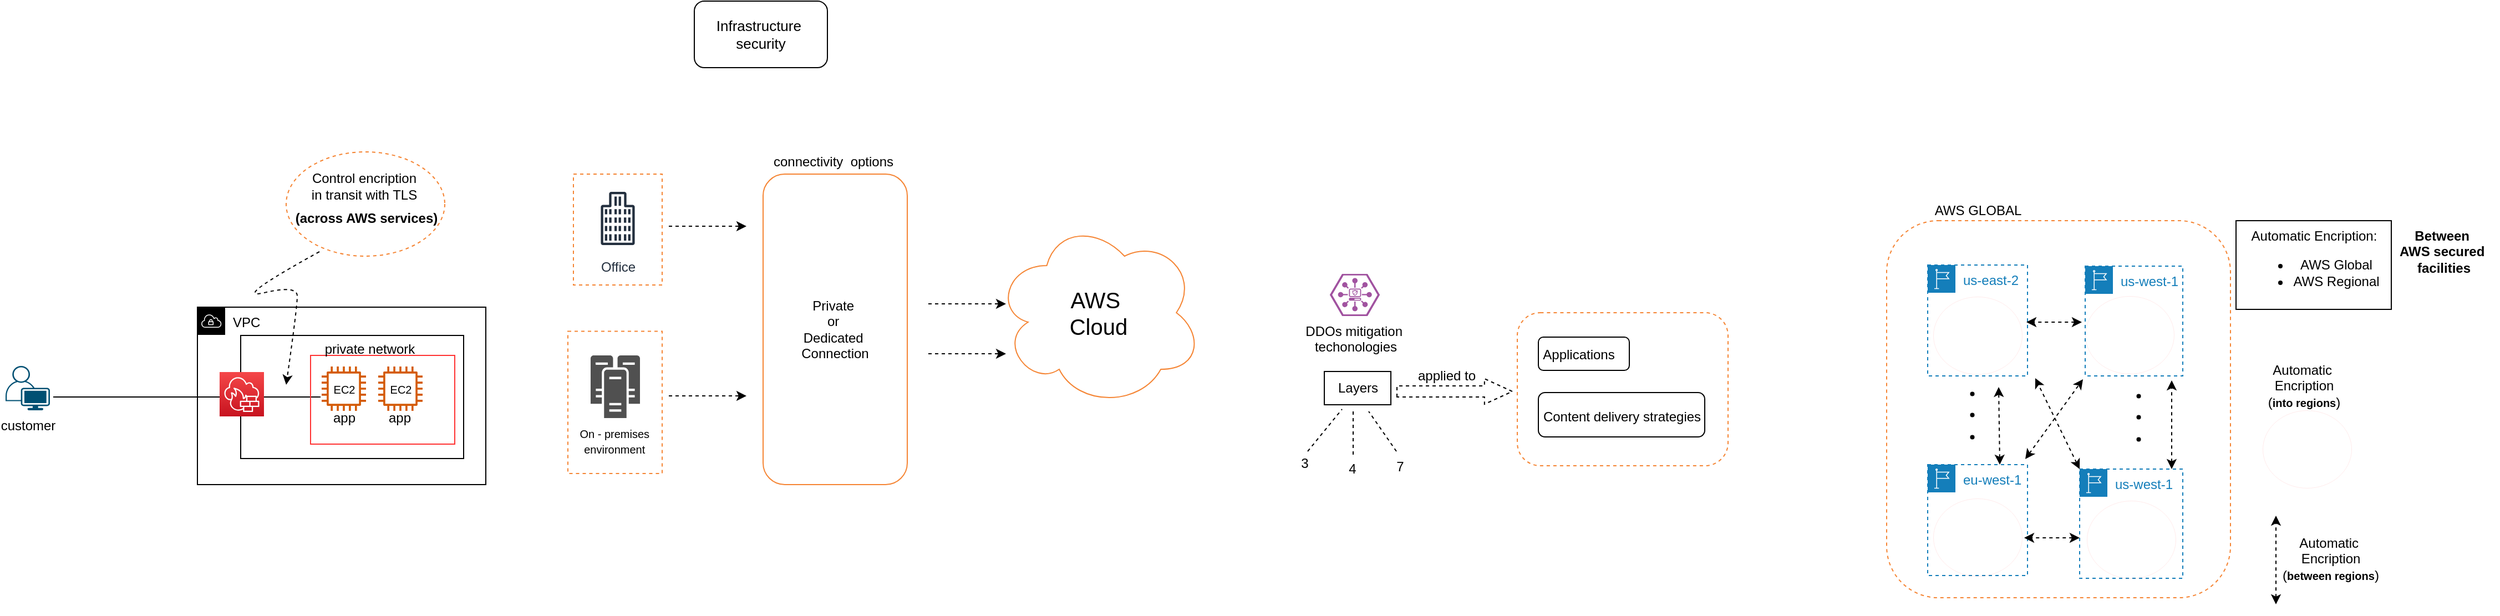 <mxfile version="20.1.4" type="github">
  <diagram id="qvYg9TJNYh_p_2qdCzhL" name="Page-1">
    <mxGraphModel dx="10190" dy="2225" grid="1" gridSize="10" guides="1" tooltips="1" connect="1" arrows="1" fold="1" page="1" pageScale="1" pageWidth="2336" pageHeight="1654" math="0" shadow="0">
      <root>
        <mxCell id="0" />
        <mxCell id="1" parent="0" />
        <mxCell id="hk6j71dAJvdS6BKl5xrb-116" value="" style="ellipse;whiteSpace=wrap;html=1;dashed=1;fontSize=12;fontColor=#000000;strokeColor=#FF3333;strokeWidth=0;fillColor=none;gradientColor=none;" vertex="1" parent="1">
          <mxGeometry x="-7414" y="-1300" width="80" height="70" as="geometry" />
        </mxCell>
        <mxCell id="hk6j71dAJvdS6BKl5xrb-83" value="" style="rounded=1;whiteSpace=wrap;html=1;dashed=1;fontSize=12;fontColor=#000000;strokeColor=#F58534;fillColor=none;gradientColor=none;" vertex="1" parent="1">
          <mxGeometry x="-7593" y="-1368" width="310" height="340" as="geometry" />
        </mxCell>
        <mxCell id="hk6j71dAJvdS6BKl5xrb-41" value="" style="ellipse;whiteSpace=wrap;html=1;fontSize=12;fontColor=#000000;strokeColor=#F58534;fillColor=none;gradientColor=none;dashed=1;" vertex="1" parent="1">
          <mxGeometry x="-9036" y="-1430" width="143" height="94" as="geometry" />
        </mxCell>
        <mxCell id="hk6j71dAJvdS6BKl5xrb-33" value="" style="endArrow=none;html=1;rounded=0;fontSize=12;fontColor=#000000;entryX=0.171;entryY=-0.129;entryDx=0;entryDy=0;entryPerimeter=0;" edge="1" parent="1">
          <mxGeometry width="50" height="50" relative="1" as="geometry">
            <mxPoint x="-9246" y="-1209" as="sourcePoint" />
            <mxPoint x="-9005" y="-1209" as="targetPoint" />
          </mxGeometry>
        </mxCell>
        <mxCell id="hk6j71dAJvdS6BKl5xrb-3" value="Infrastructure&amp;nbsp;&lt;br style=&quot;font-size: 13px;&quot;&gt;security" style="rounded=1;whiteSpace=wrap;html=1;fontColor=#000000;strokeColor=#000000;fillColor=none;gradientColor=default;fontSize=13;" vertex="1" parent="1">
          <mxGeometry x="-8668" y="-1566" width="120" height="60" as="geometry" />
        </mxCell>
        <mxCell id="hk6j71dAJvdS6BKl5xrb-4" value="&lt;font color=&quot;#000000&quot;&gt;VPC&lt;/font&gt;" style="points=[[0,0],[0.25,0],[0.5,0],[0.75,0],[1,0],[1,0.25],[1,0.5],[1,0.75],[1,1],[0.75,1],[0.5,1],[0.25,1],[0,1],[0,0.75],[0,0.5],[0,0.25]];outlineConnect=0;gradientColor=none;html=1;whiteSpace=wrap;fontSize=12;fontStyle=0;container=1;pointerEvents=0;collapsible=0;recursiveResize=0;shape=mxgraph.aws4.group;grIcon=mxgraph.aws4.group_vpc;strokeColor=#000000;fillColor=none;verticalAlign=top;align=left;spacingLeft=30;fontColor=#AAB7B8;dashed=0;" vertex="1" parent="1">
          <mxGeometry x="-9116" y="-1290" width="260" height="160" as="geometry" />
        </mxCell>
        <mxCell id="hk6j71dAJvdS6BKl5xrb-15" value="" style="rounded=0;whiteSpace=wrap;html=1;fontSize=10;fontColor=#000000;strokeColor=#FF3333;fillColor=none;gradientColor=none;" vertex="1" parent="hk6j71dAJvdS6BKl5xrb-4">
          <mxGeometry x="102" y="43.5" width="130" height="80" as="geometry" />
        </mxCell>
        <mxCell id="hk6j71dAJvdS6BKl5xrb-6" value="" style="rounded=0;whiteSpace=wrap;html=1;fontSize=13;fontColor=#000000;strokeColor=#000000;fillColor=none;gradientColor=default;" vertex="1" parent="hk6j71dAJvdS6BKl5xrb-4">
          <mxGeometry x="39" y="25.5" width="201" height="111" as="geometry" />
        </mxCell>
        <mxCell id="hk6j71dAJvdS6BKl5xrb-5" value="" style="sketch=0;points=[[0,0,0],[0.25,0,0],[0.5,0,0],[0.75,0,0],[1,0,0],[0,1,0],[0.25,1,0],[0.5,1,0],[0.75,1,0],[1,1,0],[0,0.25,0],[0,0.5,0],[0,0.75,0],[1,0.25,0],[1,0.5,0],[1,0.75,0]];outlineConnect=0;fontColor=#232F3E;gradientColor=#F54749;gradientDirection=north;fillColor=#C7131F;strokeColor=#ffffff;dashed=0;verticalLabelPosition=bottom;verticalAlign=top;align=center;html=1;fontSize=12;fontStyle=0;aspect=fixed;shape=mxgraph.aws4.resourceIcon;resIcon=mxgraph.aws4.network_firewall;" vertex="1" parent="hk6j71dAJvdS6BKl5xrb-4">
          <mxGeometry x="20" y="58.5" width="40" height="40" as="geometry" />
        </mxCell>
        <mxCell id="hk6j71dAJvdS6BKl5xrb-14" value="" style="group" vertex="1" connectable="0" parent="hk6j71dAJvdS6BKl5xrb-4">
          <mxGeometry x="163" y="53.5" width="40" height="40" as="geometry" />
        </mxCell>
        <mxCell id="hk6j71dAJvdS6BKl5xrb-8" value="" style="sketch=0;outlineConnect=0;fontColor=#232F3E;gradientColor=none;fillColor=#D45B07;strokeColor=none;dashed=0;verticalLabelPosition=bottom;verticalAlign=top;align=center;html=1;fontSize=12;fontStyle=0;aspect=fixed;pointerEvents=1;shape=mxgraph.aws4.ec2_m1_mac_instance;" vertex="1" parent="hk6j71dAJvdS6BKl5xrb-14">
          <mxGeometry width="40" height="40" as="geometry" />
        </mxCell>
        <mxCell id="hk6j71dAJvdS6BKl5xrb-13" value="" style="rounded=0;whiteSpace=wrap;html=1;fontSize=12;fontColor=#000000;strokeColor=none;fillColor=#FFFFFF;gradientColor=none;" vertex="1" parent="hk6j71dAJvdS6BKl5xrb-14">
          <mxGeometry x="9" y="9" width="22" height="22" as="geometry" />
        </mxCell>
        <mxCell id="hk6j71dAJvdS6BKl5xrb-9" value="&lt;font style=&quot;font-size: 10px;&quot;&gt;EC2&lt;/font&gt;" style="text;html=1;align=center;verticalAlign=middle;resizable=0;points=[];autosize=1;strokeColor=none;fillColor=none;fontSize=12;fontColor=#000000;" vertex="1" parent="hk6j71dAJvdS6BKl5xrb-14">
          <mxGeometry y="5" width="40" height="30" as="geometry" />
        </mxCell>
        <mxCell id="hk6j71dAJvdS6BKl5xrb-18" value="" style="group" vertex="1" connectable="0" parent="hk6j71dAJvdS6BKl5xrb-4">
          <mxGeometry x="112" y="53.5" width="40" height="40" as="geometry" />
        </mxCell>
        <mxCell id="hk6j71dAJvdS6BKl5xrb-19" value="" style="sketch=0;outlineConnect=0;fontColor=#232F3E;gradientColor=none;fillColor=#D45B07;strokeColor=none;dashed=0;verticalLabelPosition=bottom;verticalAlign=top;align=center;html=1;fontSize=12;fontStyle=0;aspect=fixed;pointerEvents=1;shape=mxgraph.aws4.ec2_m1_mac_instance;" vertex="1" parent="hk6j71dAJvdS6BKl5xrb-18">
          <mxGeometry width="40" height="40" as="geometry" />
        </mxCell>
        <mxCell id="hk6j71dAJvdS6BKl5xrb-20" value="" style="rounded=0;whiteSpace=wrap;html=1;fontSize=12;fontColor=#000000;strokeColor=none;fillColor=#FFFFFF;gradientColor=none;" vertex="1" parent="hk6j71dAJvdS6BKl5xrb-18">
          <mxGeometry x="9" y="9" width="22" height="22" as="geometry" />
        </mxCell>
        <mxCell id="hk6j71dAJvdS6BKl5xrb-21" value="&lt;font style=&quot;font-size: 10px;&quot;&gt;EC2&lt;/font&gt;" style="text;html=1;align=center;verticalAlign=middle;resizable=0;points=[];autosize=1;strokeColor=none;fillColor=none;fontSize=12;fontColor=#000000;" vertex="1" parent="hk6j71dAJvdS6BKl5xrb-18">
          <mxGeometry y="5" width="40" height="30" as="geometry" />
        </mxCell>
        <mxCell id="hk6j71dAJvdS6BKl5xrb-22" value="app" style="text;html=1;align=center;verticalAlign=middle;resizable=0;points=[];autosize=1;strokeColor=none;fillColor=none;fontSize=12;fontColor=#000000;" vertex="1" parent="hk6j71dAJvdS6BKl5xrb-4">
          <mxGeometry x="162" y="84.5" width="40" height="30" as="geometry" />
        </mxCell>
        <mxCell id="hk6j71dAJvdS6BKl5xrb-23" value="app" style="text;html=1;align=center;verticalAlign=middle;resizable=0;points=[];autosize=1;strokeColor=none;fillColor=none;fontSize=12;fontColor=#000000;" vertex="1" parent="hk6j71dAJvdS6BKl5xrb-4">
          <mxGeometry x="112" y="84.5" width="40" height="30" as="geometry" />
        </mxCell>
        <mxCell id="hk6j71dAJvdS6BKl5xrb-16" value="&lt;font style=&quot;font-size: 12px;&quot;&gt;private network&lt;/font&gt;" style="text;html=1;align=center;verticalAlign=middle;resizable=0;points=[];autosize=1;strokeColor=none;fillColor=none;fontSize=10;fontColor=#000000;" vertex="1" parent="hk6j71dAJvdS6BKl5xrb-4">
          <mxGeometry x="105" y="22.5" width="100" height="30" as="geometry" />
        </mxCell>
        <mxCell id="hk6j71dAJvdS6BKl5xrb-24" value="customer" style="points=[[0.35,0,0],[0.98,0.51,0],[1,0.71,0],[0.67,1,0],[0,0.795,0],[0,0.65,0]];verticalLabelPosition=bottom;sketch=0;html=1;verticalAlign=top;aspect=fixed;align=center;pointerEvents=1;shape=mxgraph.cisco19.user;fillColor=#005073;strokeColor=none;fontSize=12;fontColor=#000000;" vertex="1" parent="1">
          <mxGeometry x="-9289" y="-1237" width="40" height="40" as="geometry" />
        </mxCell>
        <mxCell id="hk6j71dAJvdS6BKl5xrb-31" value="&lt;b&gt;(across AWS services)&lt;/b&gt;" style="text;html=1;align=center;verticalAlign=middle;resizable=0;points=[];autosize=1;strokeColor=none;fillColor=none;fontSize=12;fontColor=#000000;" vertex="1" parent="1">
          <mxGeometry x="-9039" y="-1385" width="150" height="30" as="geometry" />
        </mxCell>
        <mxCell id="hk6j71dAJvdS6BKl5xrb-32" value="Control encription &lt;br&gt;in transit with TLS" style="text;html=1;align=center;verticalAlign=middle;resizable=0;points=[];autosize=1;strokeColor=none;fillColor=none;fontSize=12;fontColor=#000000;" vertex="1" parent="1">
          <mxGeometry x="-9026" y="-1419" width="120" height="40" as="geometry" />
        </mxCell>
        <mxCell id="hk6j71dAJvdS6BKl5xrb-42" value="" style="curved=1;endArrow=classic;html=1;rounded=0;fontSize=12;fontColor=#000000;dashed=1;" edge="1" parent="1">
          <mxGeometry width="50" height="50" relative="1" as="geometry">
            <mxPoint x="-9006" y="-1340" as="sourcePoint" />
            <mxPoint x="-9036" y="-1220" as="targetPoint" />
            <Array as="points">
              <mxPoint x="-9086" y="-1296" />
              <mxPoint x="-9026" y="-1310" />
              <mxPoint x="-9026" y="-1290" />
            </Array>
          </mxGeometry>
        </mxCell>
        <mxCell id="hk6j71dAJvdS6BKl5xrb-43" value="Office" style="sketch=0;outlineConnect=0;fontColor=#232F3E;gradientColor=none;strokeColor=#232F3E;fillColor=none;dashed=0;verticalLabelPosition=bottom;verticalAlign=top;align=center;html=1;fontSize=12;fontStyle=0;aspect=fixed;shape=mxgraph.aws4.resourceIcon;resIcon=mxgraph.aws4.office_building;" vertex="1" parent="1">
          <mxGeometry x="-8767" y="-1400" width="60" height="60" as="geometry" />
        </mxCell>
        <mxCell id="hk6j71dAJvdS6BKl5xrb-44" value="&lt;font style=&quot;font-size: 10px;&quot;&gt;On - premises&amp;nbsp;&lt;br&gt;environment&amp;nbsp;&lt;/font&gt;" style="sketch=0;pointerEvents=1;shadow=0;dashed=0;html=1;strokeColor=none;fillColor=#505050;labelPosition=center;verticalLabelPosition=bottom;verticalAlign=top;outlineConnect=0;align=center;shape=mxgraph.office.servers.cluster_server;fontSize=12;fontColor=#000000;" vertex="1" parent="1">
          <mxGeometry x="-8761.5" y="-1246.5" width="44.5" height="56.5" as="geometry" />
        </mxCell>
        <mxCell id="hk6j71dAJvdS6BKl5xrb-45" value="" style="rounded=0;whiteSpace=wrap;html=1;dashed=1;fontSize=10;fontColor=#000000;strokeColor=#F58534;fillColor=none;gradientColor=none;" vertex="1" parent="1">
          <mxGeometry x="-8777" y="-1410" width="80" height="100" as="geometry" />
        </mxCell>
        <mxCell id="hk6j71dAJvdS6BKl5xrb-46" value="" style="rounded=0;whiteSpace=wrap;html=1;dashed=1;fontSize=10;fontColor=#000000;strokeColor=#F58534;fillColor=none;gradientColor=none;" vertex="1" parent="1">
          <mxGeometry x="-8782" y="-1268.25" width="85" height="128.25" as="geometry" />
        </mxCell>
        <mxCell id="hk6j71dAJvdS6BKl5xrb-47" value="" style="endArrow=classic;html=1;rounded=0;dashed=1;fontSize=10;fontColor=#000000;" edge="1" parent="1">
          <mxGeometry width="50" height="50" relative="1" as="geometry">
            <mxPoint x="-8691" y="-1363" as="sourcePoint" />
            <mxPoint x="-8621" y="-1363" as="targetPoint" />
          </mxGeometry>
        </mxCell>
        <mxCell id="hk6j71dAJvdS6BKl5xrb-48" value="" style="endArrow=classic;html=1;rounded=0;dashed=1;fontSize=10;fontColor=#000000;" edge="1" parent="1">
          <mxGeometry width="50" height="50" relative="1" as="geometry">
            <mxPoint x="-8691" y="-1210" as="sourcePoint" />
            <mxPoint x="-8621" y="-1210" as="targetPoint" />
          </mxGeometry>
        </mxCell>
        <mxCell id="hk6j71dAJvdS6BKl5xrb-49" value="&lt;font style=&quot;font-size: 12px;&quot;&gt;Private&amp;nbsp;&lt;br&gt;or&amp;nbsp;&lt;br&gt;Dedicated&amp;nbsp;&lt;br&gt;Connection&lt;/font&gt;" style="rounded=1;whiteSpace=wrap;html=1;fontSize=10;fontColor=#000000;strokeColor=#F58534;fillColor=none;gradientColor=none;align=center;" vertex="1" parent="1">
          <mxGeometry x="-8606" y="-1410" width="130" height="280" as="geometry" />
        </mxCell>
        <mxCell id="hk6j71dAJvdS6BKl5xrb-50" value="" style="endArrow=classic;html=1;rounded=0;dashed=1;fontSize=10;fontColor=#000000;" edge="1" parent="1">
          <mxGeometry width="50" height="50" relative="1" as="geometry">
            <mxPoint x="-8457" y="-1293" as="sourcePoint" />
            <mxPoint x="-8387" y="-1293" as="targetPoint" />
          </mxGeometry>
        </mxCell>
        <mxCell id="hk6j71dAJvdS6BKl5xrb-51" value="" style="endArrow=classic;html=1;rounded=0;dashed=1;fontSize=10;fontColor=#000000;" edge="1" parent="1">
          <mxGeometry width="50" height="50" relative="1" as="geometry">
            <mxPoint x="-8457" y="-1248" as="sourcePoint" />
            <mxPoint x="-8387" y="-1248" as="targetPoint" />
          </mxGeometry>
        </mxCell>
        <mxCell id="hk6j71dAJvdS6BKl5xrb-52" value="&lt;font style=&quot;font-size: 20px;&quot;&gt;AWS&amp;nbsp;&lt;br&gt;Cloud&lt;/font&gt;" style="ellipse;shape=cloud;whiteSpace=wrap;html=1;fontSize=12;fontColor=#000000;strokeColor=#F58534;fillColor=none;gradientColor=none;" vertex="1" parent="1">
          <mxGeometry x="-8397" y="-1370" width="187" height="170" as="geometry" />
        </mxCell>
        <mxCell id="hk6j71dAJvdS6BKl5xrb-56" value="DDOs mitigation&amp;nbsp;&lt;br&gt;techonologies" style="verticalLabelPosition=bottom;sketch=0;html=1;fillColor=#A153A0;strokeColor=#ffffff;verticalAlign=top;align=center;points=[[0,0.5,0],[0.125,0.25,0],[0.25,0,0],[0.5,0,0],[0.75,0,0],[0.875,0.25,0],[1,0.5,0],[0.875,0.75,0],[0.75,1,0],[0.5,1,0],[0.125,0.75,0]];pointerEvents=1;shape=mxgraph.cisco_safe.compositeIcon;bgIcon=mxgraph.cisco_safe.design.blank_device;resIcon=mxgraph.cisco_safe.design.ddos_protection_2;fontSize=12;fontColor=#000000;" vertex="1" parent="1">
          <mxGeometry x="-8095" y="-1320" width="45" height="38" as="geometry" />
        </mxCell>
        <mxCell id="hk6j71dAJvdS6BKl5xrb-65" value="Layers" style="text;html=1;align=center;verticalAlign=middle;resizable=0;points=[];autosize=1;strokeColor=default;fillColor=none;fontSize=12;fontColor=#000000;" vertex="1" parent="1">
          <mxGeometry x="-8100" y="-1232" width="60" height="30" as="geometry" />
        </mxCell>
        <mxCell id="hk6j71dAJvdS6BKl5xrb-66" value="" style="endArrow=none;html=1;rounded=0;dashed=1;fontSize=12;fontColor=#000000;" edge="1" parent="1">
          <mxGeometry width="50" height="50" relative="1" as="geometry">
            <mxPoint x="-8115" y="-1160" as="sourcePoint" />
            <mxPoint x="-8084" y="-1198" as="targetPoint" />
          </mxGeometry>
        </mxCell>
        <mxCell id="hk6j71dAJvdS6BKl5xrb-70" value="" style="endArrow=none;html=1;rounded=0;dashed=1;fontSize=12;fontColor=#000000;" edge="1" parent="1">
          <mxGeometry width="50" height="50" relative="1" as="geometry">
            <mxPoint x="-8074" y="-1157" as="sourcePoint" />
            <mxPoint x="-8074" y="-1197" as="targetPoint" />
          </mxGeometry>
        </mxCell>
        <mxCell id="hk6j71dAJvdS6BKl5xrb-71" value="" style="endArrow=none;html=1;rounded=0;dashed=1;fontSize=12;fontColor=#000000;" edge="1" parent="1">
          <mxGeometry width="50" height="50" relative="1" as="geometry">
            <mxPoint x="-8035" y="-1160" as="sourcePoint" />
            <mxPoint x="-8060" y="-1196" as="targetPoint" />
          </mxGeometry>
        </mxCell>
        <mxCell id="hk6j71dAJvdS6BKl5xrb-72" value="3" style="text;html=1;align=center;verticalAlign=middle;resizable=0;points=[];autosize=1;strokeColor=none;fillColor=none;fontSize=12;fontColor=#000000;" vertex="1" parent="1">
          <mxGeometry x="-8133" y="-1164" width="30" height="30" as="geometry" />
        </mxCell>
        <mxCell id="hk6j71dAJvdS6BKl5xrb-73" value="4" style="text;html=1;align=center;verticalAlign=middle;resizable=0;points=[];autosize=1;strokeColor=none;fillColor=none;fontSize=12;fontColor=#000000;" vertex="1" parent="1">
          <mxGeometry x="-8090" y="-1159" width="30" height="30" as="geometry" />
        </mxCell>
        <mxCell id="hk6j71dAJvdS6BKl5xrb-74" value="7" style="text;html=1;align=center;verticalAlign=middle;resizable=0;points=[];autosize=1;strokeColor=none;fillColor=none;fontSize=12;fontColor=#000000;" vertex="1" parent="1">
          <mxGeometry x="-8047" y="-1161" width="30" height="30" as="geometry" />
        </mxCell>
        <mxCell id="hk6j71dAJvdS6BKl5xrb-75" value="" style="shape=flexArrow;endArrow=classic;html=1;rounded=0;dashed=1;fontSize=12;fontColor=#000000;endWidth=12;endSize=8.03;" edge="1" parent="1">
          <mxGeometry width="50" height="50" relative="1" as="geometry">
            <mxPoint x="-8035" y="-1214" as="sourcePoint" />
            <mxPoint x="-7930" y="-1214" as="targetPoint" />
          </mxGeometry>
        </mxCell>
        <mxCell id="hk6j71dAJvdS6BKl5xrb-76" value="applied to" style="text;html=1;align=center;verticalAlign=middle;resizable=0;points=[];autosize=1;strokeColor=none;fillColor=none;fontSize=12;fontColor=#000000;" vertex="1" parent="1">
          <mxGeometry x="-8030" y="-1243" width="80" height="30" as="geometry" />
        </mxCell>
        <mxCell id="hk6j71dAJvdS6BKl5xrb-77" value="Applications" style="text;html=1;align=center;verticalAlign=middle;resizable=0;points=[];autosize=1;strokeColor=none;fillColor=none;fontSize=12;fontColor=#000000;" vertex="1" parent="1">
          <mxGeometry x="-7916" y="-1262" width="90" height="30" as="geometry" />
        </mxCell>
        <mxCell id="hk6j71dAJvdS6BKl5xrb-78" value="Content delivery strategies" style="text;html=1;align=center;verticalAlign=middle;resizable=0;points=[];autosize=1;strokeColor=none;fillColor=none;fontSize=12;fontColor=#000000;" vertex="1" parent="1">
          <mxGeometry x="-7917" y="-1206" width="170" height="30" as="geometry" />
        </mxCell>
        <mxCell id="hk6j71dAJvdS6BKl5xrb-79" value="" style="rounded=1;whiteSpace=wrap;html=1;fontSize=12;fontColor=#000000;strokeColor=default;fillColor=none;gradientColor=none;" vertex="1" parent="1">
          <mxGeometry x="-7907" y="-1213" width="150" height="40" as="geometry" />
        </mxCell>
        <mxCell id="hk6j71dAJvdS6BKl5xrb-80" value="" style="rounded=1;whiteSpace=wrap;html=1;fontSize=12;fontColor=#000000;strokeColor=default;fillColor=none;gradientColor=none;" vertex="1" parent="1">
          <mxGeometry x="-7907" y="-1263" width="82" height="30" as="geometry" />
        </mxCell>
        <mxCell id="hk6j71dAJvdS6BKl5xrb-81" value="" style="rounded=1;whiteSpace=wrap;html=1;fontSize=12;fontColor=#000000;strokeColor=#F58534;fillColor=none;gradientColor=none;dashed=1;" vertex="1" parent="1">
          <mxGeometry x="-7926" y="-1285" width="190" height="138" as="geometry" />
        </mxCell>
        <mxCell id="hk6j71dAJvdS6BKl5xrb-84" value="connectivity&amp;nbsp; options" style="text;html=1;align=center;verticalAlign=middle;resizable=0;points=[];autosize=1;strokeColor=none;fillColor=none;fontSize=12;fontColor=#000000;" vertex="1" parent="1">
          <mxGeometry x="-8608" y="-1436" width="130" height="30" as="geometry" />
        </mxCell>
        <mxCell id="hk6j71dAJvdS6BKl5xrb-85" value="AWS GLOBAL" style="text;html=1;align=center;verticalAlign=middle;resizable=0;points=[];autosize=1;strokeColor=none;fillColor=none;fontSize=12;fontColor=#000000;" vertex="1" parent="1">
          <mxGeometry x="-7561" y="-1392" width="100" height="30" as="geometry" />
        </mxCell>
        <mxCell id="hk6j71dAJvdS6BKl5xrb-86" value="us-east-2" style="points=[[0,0],[0.25,0],[0.5,0],[0.75,0],[1,0],[1,0.25],[1,0.5],[1,0.75],[1,1],[0.75,1],[0.5,1],[0.25,1],[0,1],[0,0.75],[0,0.5],[0,0.25]];outlineConnect=0;gradientColor=none;html=1;whiteSpace=wrap;fontSize=12;fontStyle=0;container=1;pointerEvents=0;collapsible=0;recursiveResize=0;shape=mxgraph.aws4.group;grIcon=mxgraph.aws4.group_region;strokeColor=#147EBA;fillColor=none;verticalAlign=top;align=left;spacingLeft=30;fontColor=#147EBA;dashed=1;" vertex="1" parent="1">
          <mxGeometry x="-7556" y="-1328" width="90" height="100" as="geometry" />
        </mxCell>
        <mxCell id="hk6j71dAJvdS6BKl5xrb-117" value="" style="ellipse;whiteSpace=wrap;html=1;dashed=1;fontSize=12;fontColor=#000000;strokeColor=#FF3333;strokeWidth=0;fillColor=none;gradientColor=none;" vertex="1" parent="hk6j71dAJvdS6BKl5xrb-86">
          <mxGeometry x="5" y="28.5" width="80" height="70" as="geometry" />
        </mxCell>
        <mxCell id="hk6j71dAJvdS6BKl5xrb-87" value="us-west-1" style="points=[[0,0],[0.25,0],[0.5,0],[0.75,0],[1,0],[1,0.25],[1,0.5],[1,0.75],[1,1],[0.75,1],[0.5,1],[0.25,1],[0,1],[0,0.75],[0,0.5],[0,0.25]];outlineConnect=0;gradientColor=none;html=1;whiteSpace=wrap;fontSize=12;fontStyle=0;container=1;pointerEvents=0;collapsible=0;recursiveResize=0;shape=mxgraph.aws4.group;grIcon=mxgraph.aws4.group_region;strokeColor=#147EBA;fillColor=none;verticalAlign=top;align=left;spacingLeft=30;fontColor=#147EBA;dashed=1;" vertex="1" parent="1">
          <mxGeometry x="-7414" y="-1327" width="88" height="99" as="geometry" />
        </mxCell>
        <mxCell id="hk6j71dAJvdS6BKl5xrb-88" value="eu-west-1" style="points=[[0,0],[0.25,0],[0.5,0],[0.75,0],[1,0],[1,0.25],[1,0.5],[1,0.75],[1,1],[0.75,1],[0.5,1],[0.25,1],[0,1],[0,0.75],[0,0.5],[0,0.25]];outlineConnect=0;gradientColor=none;html=1;whiteSpace=wrap;fontSize=12;fontStyle=0;container=1;pointerEvents=0;collapsible=0;recursiveResize=0;shape=mxgraph.aws4.group;grIcon=mxgraph.aws4.group_region;strokeColor=#147EBA;fillColor=none;verticalAlign=top;align=left;spacingLeft=30;fontColor=#147EBA;dashed=1;" vertex="1" parent="1">
          <mxGeometry x="-7556" y="-1148" width="90" height="100" as="geometry" />
        </mxCell>
        <mxCell id="hk6j71dAJvdS6BKl5xrb-89" value="us-west-1" style="points=[[0,0],[0.25,0],[0.5,0],[0.75,0],[1,0],[1,0.25],[1,0.5],[1,0.75],[1,1],[0.75,1],[0.5,1],[0.25,1],[0,1],[0,0.75],[0,0.5],[0,0.25]];outlineConnect=0;gradientColor=none;html=1;whiteSpace=wrap;fontSize=12;fontStyle=0;container=1;pointerEvents=0;collapsible=0;recursiveResize=0;shape=mxgraph.aws4.group;grIcon=mxgraph.aws4.group_region;strokeColor=#147EBA;fillColor=none;verticalAlign=top;align=left;spacingLeft=30;fontColor=#147EBA;dashed=1;" vertex="1" parent="1">
          <mxGeometry x="-7419" y="-1144" width="93" height="98.5" as="geometry" />
        </mxCell>
        <mxCell id="hk6j71dAJvdS6BKl5xrb-105" value="" style="shape=image;html=1;verticalAlign=top;verticalLabelPosition=bottom;labelBackgroundColor=#ffffff;imageAspect=0;aspect=fixed;image=https://cdn4.iconfinder.com/data/icons/essential-app-1/16/share-link-connection-network-128.png;dashed=1;fontSize=12;fontColor=#000000;strokeColor=#000000;strokeWidth=0;fillColor=none;gradientColor=none;" vertex="1" parent="hk6j71dAJvdS6BKl5xrb-89">
          <mxGeometry x="22" y="37" width="19" height="19" as="geometry" />
        </mxCell>
        <mxCell id="hk6j71dAJvdS6BKl5xrb-106" value="" style="shape=image;html=1;verticalAlign=top;verticalLabelPosition=bottom;labelBackgroundColor=#ffffff;imageAspect=0;aspect=fixed;image=https://cdn4.iconfinder.com/data/icons/essential-app-1/16/share-link-connection-network-128.png;dashed=1;fontSize=12;fontColor=#000000;strokeColor=#000000;strokeWidth=0;fillColor=none;gradientColor=none;" vertex="1" parent="hk6j71dAJvdS6BKl5xrb-89">
          <mxGeometry x="57" y="54" width="19" height="19" as="geometry" />
        </mxCell>
        <mxCell id="hk6j71dAJvdS6BKl5xrb-107" value="" style="shape=image;html=1;verticalAlign=top;verticalLabelPosition=bottom;labelBackgroundColor=#ffffff;imageAspect=0;aspect=fixed;image=https://cdn4.iconfinder.com/data/icons/essential-app-1/16/share-link-connection-network-128.png;dashed=1;fontSize=12;fontColor=#000000;strokeColor=#000000;strokeWidth=0;fillColor=none;gradientColor=none;" vertex="1" parent="hk6j71dAJvdS6BKl5xrb-89">
          <mxGeometry x="24" y="69" width="19" height="19" as="geometry" />
        </mxCell>
        <mxCell id="hk6j71dAJvdS6BKl5xrb-115" value="" style="ellipse;whiteSpace=wrap;html=1;dashed=1;fontSize=12;fontColor=#000000;strokeColor=#FF3333;strokeWidth=0;fillColor=none;gradientColor=none;" vertex="1" parent="hk6j71dAJvdS6BKl5xrb-89">
          <mxGeometry x="6.5" y="28.5" width="80" height="70" as="geometry" />
        </mxCell>
        <mxCell id="hk6j71dAJvdS6BKl5xrb-90" value="" style="shape=waypoint;sketch=0;fillStyle=solid;size=6;pointerEvents=1;points=[];fillColor=none;resizable=0;rotatable=0;perimeter=centerPerimeter;snapToPoint=1;dashed=1;fontSize=12;fontColor=#000000;strokeColor=#000000;strokeWidth=0;" vertex="1" parent="1">
          <mxGeometry x="-7536" y="-1232" width="40" height="40" as="geometry" />
        </mxCell>
        <mxCell id="hk6j71dAJvdS6BKl5xrb-91" value="" style="shape=waypoint;sketch=0;fillStyle=solid;size=6;pointerEvents=1;points=[];fillColor=none;resizable=0;rotatable=0;perimeter=centerPerimeter;snapToPoint=1;dashed=1;fontSize=12;fontColor=#000000;strokeColor=#000000;strokeWidth=0;" vertex="1" parent="1">
          <mxGeometry x="-7536" y="-1193" width="40" height="40" as="geometry" />
        </mxCell>
        <mxCell id="hk6j71dAJvdS6BKl5xrb-92" value="" style="shape=waypoint;sketch=0;fillStyle=solid;size=6;pointerEvents=1;points=[];fillColor=none;resizable=0;rotatable=0;perimeter=centerPerimeter;snapToPoint=1;dashed=1;fontSize=12;fontColor=#000000;strokeColor=#000000;strokeWidth=0;" vertex="1" parent="1">
          <mxGeometry x="-7536" y="-1213" width="40" height="40" as="geometry" />
        </mxCell>
        <mxCell id="hk6j71dAJvdS6BKl5xrb-93" value="" style="shape=waypoint;sketch=0;fillStyle=solid;size=6;pointerEvents=1;points=[];fillColor=none;resizable=0;rotatable=0;perimeter=centerPerimeter;snapToPoint=1;dashed=1;fontSize=12;fontColor=#000000;strokeColor=#000000;strokeWidth=0;" vertex="1" parent="1">
          <mxGeometry x="-7386" y="-1230" width="40" height="40" as="geometry" />
        </mxCell>
        <mxCell id="hk6j71dAJvdS6BKl5xrb-94" value="" style="shape=waypoint;sketch=0;fillStyle=solid;size=6;pointerEvents=1;points=[];fillColor=none;resizable=0;rotatable=0;perimeter=centerPerimeter;snapToPoint=1;dashed=1;fontSize=12;fontColor=#000000;strokeColor=#000000;strokeWidth=0;" vertex="1" parent="1">
          <mxGeometry x="-7386" y="-1191" width="40" height="40" as="geometry" />
        </mxCell>
        <mxCell id="hk6j71dAJvdS6BKl5xrb-95" value="" style="shape=waypoint;sketch=0;fillStyle=solid;size=6;pointerEvents=1;points=[];fillColor=none;resizable=0;rotatable=0;perimeter=centerPerimeter;snapToPoint=1;dashed=1;fontSize=12;fontColor=#000000;strokeColor=#000000;strokeWidth=0;" vertex="1" parent="1">
          <mxGeometry x="-7386" y="-1211" width="40" height="40" as="geometry" />
        </mxCell>
        <mxCell id="hk6j71dAJvdS6BKl5xrb-96" value="" style="shape=image;html=1;verticalAlign=top;verticalLabelPosition=bottom;labelBackgroundColor=#ffffff;imageAspect=0;aspect=fixed;image=https://cdn4.iconfinder.com/data/icons/essential-app-1/16/share-link-connection-network-128.png;dashed=1;fontSize=12;fontColor=#000000;strokeColor=#000000;strokeWidth=0;fillColor=none;gradientColor=none;" vertex="1" parent="1">
          <mxGeometry x="-7536" y="-1293.5" width="19" height="19" as="geometry" />
        </mxCell>
        <mxCell id="hk6j71dAJvdS6BKl5xrb-97" value="" style="shape=image;html=1;verticalAlign=top;verticalLabelPosition=bottom;labelBackgroundColor=#ffffff;imageAspect=0;aspect=fixed;image=https://cdn4.iconfinder.com/data/icons/essential-app-1/16/share-link-connection-network-128.png;dashed=1;fontSize=12;fontColor=#000000;strokeColor=#000000;strokeWidth=0;fillColor=none;gradientColor=none;" vertex="1" parent="1">
          <mxGeometry x="-7501" y="-1276.5" width="19" height="19" as="geometry" />
        </mxCell>
        <mxCell id="hk6j71dAJvdS6BKl5xrb-98" value="" style="shape=image;html=1;verticalAlign=top;verticalLabelPosition=bottom;labelBackgroundColor=#ffffff;imageAspect=0;aspect=fixed;image=https://cdn4.iconfinder.com/data/icons/essential-app-1/16/share-link-connection-network-128.png;dashed=1;fontSize=12;fontColor=#000000;strokeColor=#000000;strokeWidth=0;fillColor=none;gradientColor=none;" vertex="1" parent="1">
          <mxGeometry x="-7534" y="-1261.5" width="19" height="19" as="geometry" />
        </mxCell>
        <mxCell id="hk6j71dAJvdS6BKl5xrb-99" value="" style="shape=image;html=1;verticalAlign=top;verticalLabelPosition=bottom;labelBackgroundColor=#ffffff;imageAspect=0;aspect=fixed;image=https://cdn4.iconfinder.com/data/icons/essential-app-1/16/share-link-connection-network-128.png;dashed=1;fontSize=12;fontColor=#000000;strokeColor=#000000;strokeWidth=0;fillColor=none;gradientColor=none;" vertex="1" parent="1">
          <mxGeometry x="-7400" y="-1293.5" width="19" height="19" as="geometry" />
        </mxCell>
        <mxCell id="hk6j71dAJvdS6BKl5xrb-100" value="" style="shape=image;html=1;verticalAlign=top;verticalLabelPosition=bottom;labelBackgroundColor=#ffffff;imageAspect=0;aspect=fixed;image=https://cdn4.iconfinder.com/data/icons/essential-app-1/16/share-link-connection-network-128.png;dashed=1;fontSize=12;fontColor=#000000;strokeColor=#000000;strokeWidth=0;fillColor=none;gradientColor=none;" vertex="1" parent="1">
          <mxGeometry x="-7365" y="-1276.5" width="19" height="19" as="geometry" />
        </mxCell>
        <mxCell id="hk6j71dAJvdS6BKl5xrb-101" value="" style="shape=image;html=1;verticalAlign=top;verticalLabelPosition=bottom;labelBackgroundColor=#ffffff;imageAspect=0;aspect=fixed;image=https://cdn4.iconfinder.com/data/icons/essential-app-1/16/share-link-connection-network-128.png;dashed=1;fontSize=12;fontColor=#000000;strokeColor=#000000;strokeWidth=0;fillColor=none;gradientColor=none;" vertex="1" parent="1">
          <mxGeometry x="-7398" y="-1261.5" width="19" height="19" as="geometry" />
        </mxCell>
        <mxCell id="hk6j71dAJvdS6BKl5xrb-102" value="" style="shape=image;html=1;verticalAlign=top;verticalLabelPosition=bottom;labelBackgroundColor=#ffffff;imageAspect=0;aspect=fixed;image=https://cdn4.iconfinder.com/data/icons/essential-app-1/16/share-link-connection-network-128.png;dashed=1;fontSize=12;fontColor=#000000;strokeColor=#000000;strokeWidth=0;fillColor=none;gradientColor=none;" vertex="1" parent="1">
          <mxGeometry x="-7534" y="-1108" width="19" height="19" as="geometry" />
        </mxCell>
        <mxCell id="hk6j71dAJvdS6BKl5xrb-103" value="" style="shape=image;html=1;verticalAlign=top;verticalLabelPosition=bottom;labelBackgroundColor=#ffffff;imageAspect=0;aspect=fixed;image=https://cdn4.iconfinder.com/data/icons/essential-app-1/16/share-link-connection-network-128.png;dashed=1;fontSize=12;fontColor=#000000;strokeColor=#000000;strokeWidth=0;fillColor=none;gradientColor=none;" vertex="1" parent="1">
          <mxGeometry x="-7499" y="-1091" width="19" height="19" as="geometry" />
        </mxCell>
        <mxCell id="hk6j71dAJvdS6BKl5xrb-104" value="" style="shape=image;html=1;verticalAlign=top;verticalLabelPosition=bottom;labelBackgroundColor=#ffffff;imageAspect=0;aspect=fixed;image=https://cdn4.iconfinder.com/data/icons/essential-app-1/16/share-link-connection-network-128.png;dashed=1;fontSize=12;fontColor=#000000;strokeColor=#000000;strokeWidth=0;fillColor=none;gradientColor=none;" vertex="1" parent="1">
          <mxGeometry x="-7532" y="-1076" width="19" height="19" as="geometry" />
        </mxCell>
        <mxCell id="hk6j71dAJvdS6BKl5xrb-108" value="" style="endArrow=classic;startArrow=classic;html=1;rounded=0;dashed=1;fontSize=12;fontColor=#000000;" edge="1" parent="1">
          <mxGeometry width="50" height="50" relative="1" as="geometry">
            <mxPoint x="-7468" y="-1153" as="sourcePoint" />
            <mxPoint x="-7416" y="-1225" as="targetPoint" />
          </mxGeometry>
        </mxCell>
        <mxCell id="hk6j71dAJvdS6BKl5xrb-109" value="" style="endArrow=classic;startArrow=classic;html=1;rounded=0;dashed=1;fontSize=12;fontColor=#000000;" edge="1" parent="1">
          <mxGeometry width="50" height="50" relative="1" as="geometry">
            <mxPoint x="-7419" y="-1144" as="sourcePoint" />
            <mxPoint x="-7459" y="-1226" as="targetPoint" />
          </mxGeometry>
        </mxCell>
        <mxCell id="hk6j71dAJvdS6BKl5xrb-110" value="" style="endArrow=classic;startArrow=classic;html=1;rounded=0;dashed=1;fontSize=12;fontColor=#000000;" edge="1" parent="1">
          <mxGeometry width="50" height="50" relative="1" as="geometry">
            <mxPoint x="-7491" y="-1148" as="sourcePoint" />
            <mxPoint x="-7492" y="-1218" as="targetPoint" />
          </mxGeometry>
        </mxCell>
        <mxCell id="hk6j71dAJvdS6BKl5xrb-111" value="" style="endArrow=classic;startArrow=classic;html=1;rounded=0;dashed=1;fontSize=12;fontColor=#000000;" edge="1" parent="1">
          <mxGeometry width="50" height="50" relative="1" as="geometry">
            <mxPoint x="-7336" y="-1144" as="sourcePoint" />
            <mxPoint x="-7336" y="-1224" as="targetPoint" />
          </mxGeometry>
        </mxCell>
        <mxCell id="hk6j71dAJvdS6BKl5xrb-112" value="" style="endArrow=classic;startArrow=classic;html=1;rounded=0;dashed=1;fontSize=12;fontColor=#000000;" edge="1" parent="1">
          <mxGeometry width="50" height="50" relative="1" as="geometry">
            <mxPoint x="-7417" y="-1276.5" as="sourcePoint" />
            <mxPoint x="-7467" y="-1276.5" as="targetPoint" />
          </mxGeometry>
        </mxCell>
        <mxCell id="hk6j71dAJvdS6BKl5xrb-113" value="" style="endArrow=classic;startArrow=classic;html=1;rounded=0;dashed=1;fontSize=12;fontColor=#000000;" edge="1" parent="1">
          <mxGeometry width="50" height="50" relative="1" as="geometry">
            <mxPoint x="-7419" y="-1082" as="sourcePoint" />
            <mxPoint x="-7469" y="-1082" as="targetPoint" />
          </mxGeometry>
        </mxCell>
        <mxCell id="hk6j71dAJvdS6BKl5xrb-114" value="" style="ellipse;whiteSpace=wrap;html=1;dashed=1;fontSize=12;fontColor=#000000;strokeColor=#FF3333;strokeWidth=0;fillColor=none;gradientColor=none;" vertex="1" parent="1">
          <mxGeometry x="-7551" y="-1117.5" width="80" height="70" as="geometry" />
        </mxCell>
        <mxCell id="hk6j71dAJvdS6BKl5xrb-118" value="" style="ellipse;whiteSpace=wrap;html=1;dashed=1;fontSize=12;fontColor=#000000;strokeColor=#FF3333;strokeWidth=0;fillColor=none;gradientColor=none;" vertex="1" parent="1">
          <mxGeometry x="-7254" y="-1197" width="80" height="70" as="geometry" />
        </mxCell>
        <mxCell id="hk6j71dAJvdS6BKl5xrb-119" value="" style="shape=image;html=1;verticalAlign=top;verticalLabelPosition=bottom;labelBackgroundColor=#ffffff;imageAspect=0;aspect=fixed;image=https://cdn4.iconfinder.com/data/icons/essential-app-1/16/share-link-connection-network-128.png;dashed=1;fontSize=12;fontColor=#000000;strokeColor=#000000;strokeWidth=0;fillColor=none;gradientColor=none;" vertex="1" parent="1">
          <mxGeometry x="-7240" y="-1190.5" width="19" height="19" as="geometry" />
        </mxCell>
        <mxCell id="hk6j71dAJvdS6BKl5xrb-120" value="" style="shape=image;html=1;verticalAlign=top;verticalLabelPosition=bottom;labelBackgroundColor=#ffffff;imageAspect=0;aspect=fixed;image=https://cdn4.iconfinder.com/data/icons/essential-app-1/16/share-link-connection-network-128.png;dashed=1;fontSize=12;fontColor=#000000;strokeColor=#000000;strokeWidth=0;fillColor=none;gradientColor=none;" vertex="1" parent="1">
          <mxGeometry x="-7205" y="-1173.5" width="19" height="19" as="geometry" />
        </mxCell>
        <mxCell id="hk6j71dAJvdS6BKl5xrb-121" value="" style="shape=image;html=1;verticalAlign=top;verticalLabelPosition=bottom;labelBackgroundColor=#ffffff;imageAspect=0;aspect=fixed;image=https://cdn4.iconfinder.com/data/icons/essential-app-1/16/share-link-connection-network-128.png;dashed=1;fontSize=12;fontColor=#000000;strokeColor=#000000;strokeWidth=0;fillColor=none;gradientColor=none;" vertex="1" parent="1">
          <mxGeometry x="-7238" y="-1158.5" width="19" height="19" as="geometry" />
        </mxCell>
        <mxCell id="hk6j71dAJvdS6BKl5xrb-122" value="Automatic&amp;nbsp;&lt;br&gt;Encription&lt;br&gt;(&lt;b&gt;&lt;font style=&quot;font-size: 10px;&quot;&gt;into regions&lt;/font&gt;&lt;/b&gt;)" style="text;html=1;align=center;verticalAlign=middle;resizable=0;points=[];autosize=1;strokeColor=none;fillColor=none;fontSize=12;fontColor=#000000;" vertex="1" parent="1">
          <mxGeometry x="-7262" y="-1249" width="90" height="60" as="geometry" />
        </mxCell>
        <mxCell id="hk6j71dAJvdS6BKl5xrb-123" value="" style="endArrow=classic;startArrow=classic;html=1;rounded=0;dashed=1;fontSize=12;fontColor=#000000;" edge="1" parent="1">
          <mxGeometry width="50" height="50" relative="1" as="geometry">
            <mxPoint x="-7242" y="-1022" as="sourcePoint" />
            <mxPoint x="-7242" y="-1102" as="targetPoint" />
          </mxGeometry>
        </mxCell>
        <mxCell id="hk6j71dAJvdS6BKl5xrb-124" value="Automatic&amp;nbsp;&lt;br&gt;Encription&lt;br&gt;(&lt;b&gt;&lt;font style=&quot;font-size: 10px;&quot;&gt;between regions&lt;/font&gt;&lt;/b&gt;)" style="text;html=1;align=center;verticalAlign=middle;resizable=0;points=[];autosize=1;strokeColor=none;fillColor=none;fontSize=12;fontColor=#000000;" vertex="1" parent="1">
          <mxGeometry x="-7248" y="-1093" width="110" height="60" as="geometry" />
        </mxCell>
        <mxCell id="hk6j71dAJvdS6BKl5xrb-125" value="Automatic Encription:&lt;br&gt;&lt;ul&gt;&lt;li&gt;AWS Global&lt;/li&gt;&lt;li&gt;AWS Regional&lt;/li&gt;&lt;/ul&gt;" style="text;html=1;align=center;verticalAlign=middle;resizable=0;points=[];autosize=1;strokeColor=default;fillColor=none;fontSize=12;fontColor=#000000;" vertex="1" parent="1">
          <mxGeometry x="-7278" y="-1368" width="140" height="80" as="geometry" />
        </mxCell>
        <mxCell id="hk6j71dAJvdS6BKl5xrb-126" value="&lt;b&gt;Between&amp;nbsp;&lt;br&gt;AWS secured&amp;nbsp;&lt;br&gt;facilities&lt;/b&gt;" style="text;html=1;align=center;verticalAlign=middle;resizable=0;points=[];autosize=1;strokeColor=none;fillColor=none;fontSize=12;fontColor=#000000;" vertex="1" parent="1">
          <mxGeometry x="-7141" y="-1370" width="100" height="60" as="geometry" />
        </mxCell>
      </root>
    </mxGraphModel>
  </diagram>
</mxfile>
